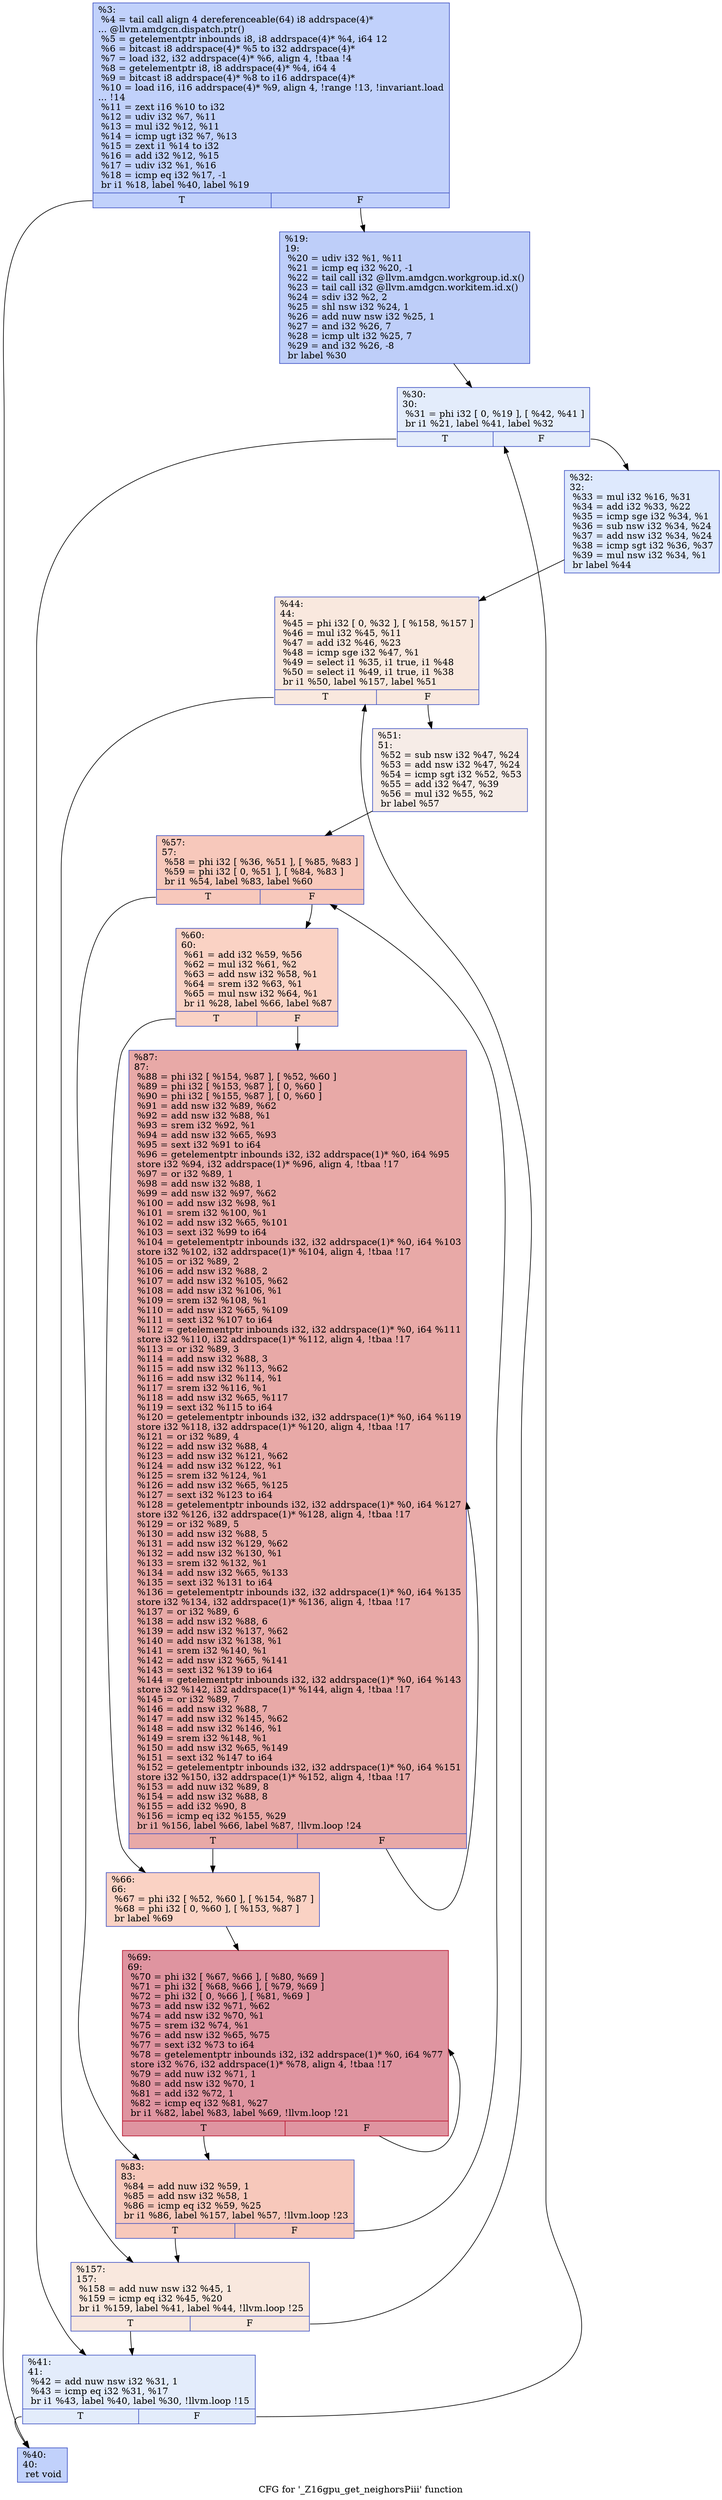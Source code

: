 digraph "CFG for '_Z16gpu_get_neighorsPiii' function" {
	label="CFG for '_Z16gpu_get_neighorsPiii' function";

	Node0x63448f0 [shape=record,color="#3d50c3ff", style=filled, fillcolor="#7396f570",label="{%3:\l  %4 = tail call align 4 dereferenceable(64) i8 addrspace(4)*\l... @llvm.amdgcn.dispatch.ptr()\l  %5 = getelementptr inbounds i8, i8 addrspace(4)* %4, i64 12\l  %6 = bitcast i8 addrspace(4)* %5 to i32 addrspace(4)*\l  %7 = load i32, i32 addrspace(4)* %6, align 4, !tbaa !4\l  %8 = getelementptr i8, i8 addrspace(4)* %4, i64 4\l  %9 = bitcast i8 addrspace(4)* %8 to i16 addrspace(4)*\l  %10 = load i16, i16 addrspace(4)* %9, align 4, !range !13, !invariant.load\l... !14\l  %11 = zext i16 %10 to i32\l  %12 = udiv i32 %7, %11\l  %13 = mul i32 %12, %11\l  %14 = icmp ugt i32 %7, %13\l  %15 = zext i1 %14 to i32\l  %16 = add i32 %12, %15\l  %17 = udiv i32 %1, %16\l  %18 = icmp eq i32 %17, -1\l  br i1 %18, label %40, label %19\l|{<s0>T|<s1>F}}"];
	Node0x63448f0:s0 -> Node0x6344af0;
	Node0x63448f0:s1 -> Node0x63468c0;
	Node0x63468c0 [shape=record,color="#3d50c3ff", style=filled, fillcolor="#6c8ff170",label="{%19:\l19:                                               \l  %20 = udiv i32 %1, %11\l  %21 = icmp eq i32 %20, -1\l  %22 = tail call i32 @llvm.amdgcn.workgroup.id.x()\l  %23 = tail call i32 @llvm.amdgcn.workitem.id.x()\l  %24 = sdiv i32 %2, 2\l  %25 = shl nsw i32 %24, 1\l  %26 = add nuw nsw i32 %25, 1\l  %27 = and i32 %26, 7\l  %28 = icmp ult i32 %25, 7\l  %29 = and i32 %26, -8\l  br label %30\l}"];
	Node0x63468c0 -> Node0x63472c0;
	Node0x63472c0 [shape=record,color="#3d50c3ff", style=filled, fillcolor="#bfd3f670",label="{%30:\l30:                                               \l  %31 = phi i32 [ 0, %19 ], [ %42, %41 ]\l  br i1 %21, label %41, label %32\l|{<s0>T|<s1>F}}"];
	Node0x63472c0:s0 -> Node0x6347420;
	Node0x63472c0:s1 -> Node0x6347560;
	Node0x6347560 [shape=record,color="#3d50c3ff", style=filled, fillcolor="#b5cdfa70",label="{%32:\l32:                                               \l  %33 = mul i32 %16, %31\l  %34 = add i32 %33, %22\l  %35 = icmp sge i32 %34, %1\l  %36 = sub nsw i32 %34, %24\l  %37 = add nsw i32 %34, %24\l  %38 = icmp sgt i32 %36, %37\l  %39 = mul nsw i32 %34, %1\l  br label %44\l}"];
	Node0x6347560 -> Node0x6346770;
	Node0x6344af0 [shape=record,color="#3d50c3ff", style=filled, fillcolor="#7396f570",label="{%40:\l40:                                               \l  ret void\l}"];
	Node0x6347420 [shape=record,color="#3d50c3ff", style=filled, fillcolor="#bfd3f670",label="{%41:\l41:                                               \l  %42 = add nuw nsw i32 %31, 1\l  %43 = icmp eq i32 %31, %17\l  br i1 %43, label %40, label %30, !llvm.loop !15\l|{<s0>T|<s1>F}}"];
	Node0x6347420:s0 -> Node0x6344af0;
	Node0x6347420:s1 -> Node0x63472c0;
	Node0x6346770 [shape=record,color="#3d50c3ff", style=filled, fillcolor="#f2cab570",label="{%44:\l44:                                               \l  %45 = phi i32 [ 0, %32 ], [ %158, %157 ]\l  %46 = mul i32 %45, %11\l  %47 = add i32 %46, %23\l  %48 = icmp sge i32 %47, %1\l  %49 = select i1 %35, i1 true, i1 %48\l  %50 = select i1 %49, i1 true, i1 %38\l  br i1 %50, label %157, label %51\l|{<s0>T|<s1>F}}"];
	Node0x6346770:s0 -> Node0x6347f20;
	Node0x6346770:s1 -> Node0x63483a0;
	Node0x63483a0 [shape=record,color="#3d50c3ff", style=filled, fillcolor="#ead5c970",label="{%51:\l51:                                               \l  %52 = sub nsw i32 %47, %24\l  %53 = add nsw i32 %47, %24\l  %54 = icmp sgt i32 %52, %53\l  %55 = add i32 %47, %39\l  %56 = mul i32 %55, %2\l  br label %57\l}"];
	Node0x63483a0 -> Node0x63487b0;
	Node0x63487b0 [shape=record,color="#3d50c3ff", style=filled, fillcolor="#ed836670",label="{%57:\l57:                                               \l  %58 = phi i32 [ %36, %51 ], [ %85, %83 ]\l  %59 = phi i32 [ 0, %51 ], [ %84, %83 ]\l  br i1 %54, label %83, label %60\l|{<s0>T|<s1>F}}"];
	Node0x63487b0:s0 -> Node0x63488a0;
	Node0x63487b0:s1 -> Node0x6348b00;
	Node0x6348b00 [shape=record,color="#3d50c3ff", style=filled, fillcolor="#f4987a70",label="{%60:\l60:                                               \l  %61 = add i32 %59, %56\l  %62 = mul i32 %61, %2\l  %63 = add nsw i32 %58, %1\l  %64 = srem i32 %63, %1\l  %65 = mul nsw i32 %64, %1\l  br i1 %28, label %66, label %87\l|{<s0>T|<s1>F}}"];
	Node0x6348b00:s0 -> Node0x6347730;
	Node0x6348b00:s1 -> Node0x6347780;
	Node0x6347730 [shape=record,color="#3d50c3ff", style=filled, fillcolor="#f4987a70",label="{%66:\l66:                                               \l  %67 = phi i32 [ %52, %60 ], [ %154, %87 ]\l  %68 = phi i32 [ 0, %60 ], [ %153, %87 ]\l  br label %69\l}"];
	Node0x6347730 -> Node0x63494c0;
	Node0x63494c0 [shape=record,color="#b70d28ff", style=filled, fillcolor="#b70d2870",label="{%69:\l69:                                               \l  %70 = phi i32 [ %67, %66 ], [ %80, %69 ]\l  %71 = phi i32 [ %68, %66 ], [ %79, %69 ]\l  %72 = phi i32 [ 0, %66 ], [ %81, %69 ]\l  %73 = add nsw i32 %71, %62\l  %74 = add nsw i32 %70, %1\l  %75 = srem i32 %74, %1\l  %76 = add nsw i32 %65, %75\l  %77 = sext i32 %73 to i64\l  %78 = getelementptr inbounds i32, i32 addrspace(1)* %0, i64 %77\l  store i32 %76, i32 addrspace(1)* %78, align 4, !tbaa !17\l  %79 = add nuw i32 %71, 1\l  %80 = add nsw i32 %70, 1\l  %81 = add i32 %72, 1\l  %82 = icmp eq i32 %81, %27\l  br i1 %82, label %83, label %69, !llvm.loop !21\l|{<s0>T|<s1>F}}"];
	Node0x63494c0:s0 -> Node0x63488a0;
	Node0x63494c0:s1 -> Node0x63494c0;
	Node0x63488a0 [shape=record,color="#3d50c3ff", style=filled, fillcolor="#ed836670",label="{%83:\l83:                                               \l  %84 = add nuw i32 %59, 1\l  %85 = add nsw i32 %58, 1\l  %86 = icmp eq i32 %59, %25\l  br i1 %86, label %157, label %57, !llvm.loop !23\l|{<s0>T|<s1>F}}"];
	Node0x63488a0:s0 -> Node0x6347f20;
	Node0x63488a0:s1 -> Node0x63487b0;
	Node0x6347780 [shape=record,color="#3d50c3ff", style=filled, fillcolor="#ca3b3770",label="{%87:\l87:                                               \l  %88 = phi i32 [ %154, %87 ], [ %52, %60 ]\l  %89 = phi i32 [ %153, %87 ], [ 0, %60 ]\l  %90 = phi i32 [ %155, %87 ], [ 0, %60 ]\l  %91 = add nsw i32 %89, %62\l  %92 = add nsw i32 %88, %1\l  %93 = srem i32 %92, %1\l  %94 = add nsw i32 %65, %93\l  %95 = sext i32 %91 to i64\l  %96 = getelementptr inbounds i32, i32 addrspace(1)* %0, i64 %95\l  store i32 %94, i32 addrspace(1)* %96, align 4, !tbaa !17\l  %97 = or i32 %89, 1\l  %98 = add nsw i32 %88, 1\l  %99 = add nsw i32 %97, %62\l  %100 = add nsw i32 %98, %1\l  %101 = srem i32 %100, %1\l  %102 = add nsw i32 %65, %101\l  %103 = sext i32 %99 to i64\l  %104 = getelementptr inbounds i32, i32 addrspace(1)* %0, i64 %103\l  store i32 %102, i32 addrspace(1)* %104, align 4, !tbaa !17\l  %105 = or i32 %89, 2\l  %106 = add nsw i32 %88, 2\l  %107 = add nsw i32 %105, %62\l  %108 = add nsw i32 %106, %1\l  %109 = srem i32 %108, %1\l  %110 = add nsw i32 %65, %109\l  %111 = sext i32 %107 to i64\l  %112 = getelementptr inbounds i32, i32 addrspace(1)* %0, i64 %111\l  store i32 %110, i32 addrspace(1)* %112, align 4, !tbaa !17\l  %113 = or i32 %89, 3\l  %114 = add nsw i32 %88, 3\l  %115 = add nsw i32 %113, %62\l  %116 = add nsw i32 %114, %1\l  %117 = srem i32 %116, %1\l  %118 = add nsw i32 %65, %117\l  %119 = sext i32 %115 to i64\l  %120 = getelementptr inbounds i32, i32 addrspace(1)* %0, i64 %119\l  store i32 %118, i32 addrspace(1)* %120, align 4, !tbaa !17\l  %121 = or i32 %89, 4\l  %122 = add nsw i32 %88, 4\l  %123 = add nsw i32 %121, %62\l  %124 = add nsw i32 %122, %1\l  %125 = srem i32 %124, %1\l  %126 = add nsw i32 %65, %125\l  %127 = sext i32 %123 to i64\l  %128 = getelementptr inbounds i32, i32 addrspace(1)* %0, i64 %127\l  store i32 %126, i32 addrspace(1)* %128, align 4, !tbaa !17\l  %129 = or i32 %89, 5\l  %130 = add nsw i32 %88, 5\l  %131 = add nsw i32 %129, %62\l  %132 = add nsw i32 %130, %1\l  %133 = srem i32 %132, %1\l  %134 = add nsw i32 %65, %133\l  %135 = sext i32 %131 to i64\l  %136 = getelementptr inbounds i32, i32 addrspace(1)* %0, i64 %135\l  store i32 %134, i32 addrspace(1)* %136, align 4, !tbaa !17\l  %137 = or i32 %89, 6\l  %138 = add nsw i32 %88, 6\l  %139 = add nsw i32 %137, %62\l  %140 = add nsw i32 %138, %1\l  %141 = srem i32 %140, %1\l  %142 = add nsw i32 %65, %141\l  %143 = sext i32 %139 to i64\l  %144 = getelementptr inbounds i32, i32 addrspace(1)* %0, i64 %143\l  store i32 %142, i32 addrspace(1)* %144, align 4, !tbaa !17\l  %145 = or i32 %89, 7\l  %146 = add nsw i32 %88, 7\l  %147 = add nsw i32 %145, %62\l  %148 = add nsw i32 %146, %1\l  %149 = srem i32 %148, %1\l  %150 = add nsw i32 %65, %149\l  %151 = sext i32 %147 to i64\l  %152 = getelementptr inbounds i32, i32 addrspace(1)* %0, i64 %151\l  store i32 %150, i32 addrspace(1)* %152, align 4, !tbaa !17\l  %153 = add nuw i32 %89, 8\l  %154 = add nsw i32 %88, 8\l  %155 = add i32 %90, 8\l  %156 = icmp eq i32 %155, %29\l  br i1 %156, label %66, label %87, !llvm.loop !24\l|{<s0>T|<s1>F}}"];
	Node0x6347780:s0 -> Node0x6347730;
	Node0x6347780:s1 -> Node0x6347780;
	Node0x6347f20 [shape=record,color="#3d50c3ff", style=filled, fillcolor="#f2cab570",label="{%157:\l157:                                              \l  %158 = add nuw nsw i32 %45, 1\l  %159 = icmp eq i32 %45, %20\l  br i1 %159, label %41, label %44, !llvm.loop !25\l|{<s0>T|<s1>F}}"];
	Node0x6347f20:s0 -> Node0x6347420;
	Node0x6347f20:s1 -> Node0x6346770;
}
